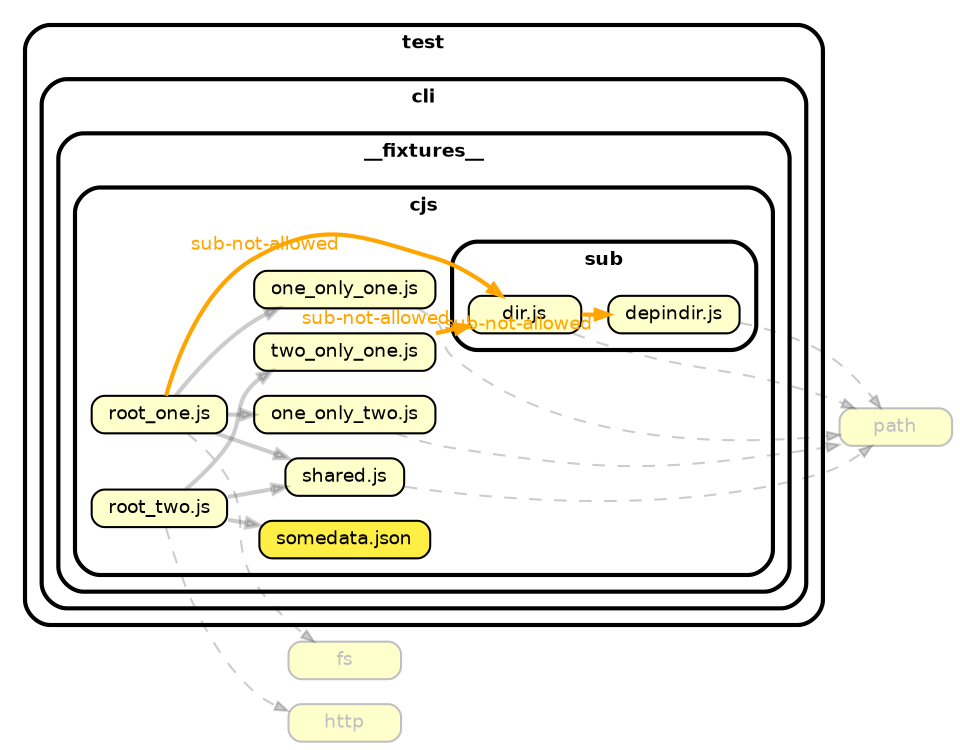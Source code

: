 strict digraph "dependency-cruiser output"{
    rankdir="LR" splines="true" overlap="false" nodesep="0.16" ranksep="0.18" fontname="Helvetica-bold" fontsize="9" style="rounded,bold,filled" fillcolor="#ffffff" compound="true"
    node [shape="box" style="rounded, filled" height="0.2" color="black" fillcolor="#ffffcc" fontcolor="black" fontname="Helvetica" fontsize="9"]
    edge [arrowhead="normal" arrowsize="0.6" penwidth="2.0" color="#00000033" fontname="Helvetica" fontsize="9"]

    "fs" [label=<fs> tooltip="fs" color="grey" fontcolor="grey"]
    "http" [label=<http> tooltip="http" color="grey" fontcolor="grey"]
    "path" [label=<path> tooltip="path" color="grey" fontcolor="grey"]
    subgraph "cluster_test" {label="test" subgraph "cluster_test/cli" {label="cli" subgraph "cluster_test/cli/__fixtures__" {label="__fixtures__" subgraph "cluster_test/cli/__fixtures__/cjs" {label="cjs" "test/cli/__fixtures__/cjs/one_only_one.js" [label=<one_only_one.js> tooltip="one_only_one.js" URL="test/cli/__fixtures__/cjs/one_only_one.js" ] } } } }
    "test/cli/__fixtures__/cjs/one_only_one.js" -> "path" [style="dashed" penwidth="1.0"]
    subgraph "cluster_test" {label="test" subgraph "cluster_test/cli" {label="cli" subgraph "cluster_test/cli/__fixtures__" {label="__fixtures__" subgraph "cluster_test/cli/__fixtures__/cjs" {label="cjs" "test/cli/__fixtures__/cjs/one_only_two.js" [label=<one_only_two.js> tooltip="one_only_two.js" URL="test/cli/__fixtures__/cjs/one_only_two.js" ] } } } }
    "test/cli/__fixtures__/cjs/one_only_two.js" -> "path" [style="dashed" penwidth="1.0"]
    subgraph "cluster_test" {label="test" subgraph "cluster_test/cli" {label="cli" subgraph "cluster_test/cli/__fixtures__" {label="__fixtures__" subgraph "cluster_test/cli/__fixtures__/cjs" {label="cjs" "test/cli/__fixtures__/cjs/root_one.js" [label=<root_one.js> tooltip="root_one.js" URL="test/cli/__fixtures__/cjs/root_one.js" ] } } } }
    "test/cli/__fixtures__/cjs/root_one.js" -> "test/cli/__fixtures__/cjs/one_only_one.js"
    "test/cli/__fixtures__/cjs/root_one.js" -> "test/cli/__fixtures__/cjs/one_only_two.js"
    "test/cli/__fixtures__/cjs/root_one.js" -> "test/cli/__fixtures__/cjs/shared.js"
    "test/cli/__fixtures__/cjs/root_one.js" -> "test/cli/__fixtures__/cjs/sub/dir.js" [xlabel="sub-not-allowed" tooltip="sub-not-allowed" fontcolor="orange" color="orange"]
    "test/cli/__fixtures__/cjs/root_one.js" -> "fs" [style="dashed" penwidth="1.0"]
    subgraph "cluster_test" {label="test" subgraph "cluster_test/cli" {label="cli" subgraph "cluster_test/cli/__fixtures__" {label="__fixtures__" subgraph "cluster_test/cli/__fixtures__/cjs" {label="cjs" "test/cli/__fixtures__/cjs/root_two.js" [label=<root_two.js> tooltip="root_two.js" URL="test/cli/__fixtures__/cjs/root_two.js" ] } } } }
    "test/cli/__fixtures__/cjs/root_two.js" -> "test/cli/__fixtures__/cjs/shared.js"
    "test/cli/__fixtures__/cjs/root_two.js" -> "test/cli/__fixtures__/cjs/somedata.json"
    "test/cli/__fixtures__/cjs/root_two.js" -> "test/cli/__fixtures__/cjs/two_only_one.js"
    "test/cli/__fixtures__/cjs/root_two.js" -> "http" [style="dashed" penwidth="1.0"]
    subgraph "cluster_test" {label="test" subgraph "cluster_test/cli" {label="cli" subgraph "cluster_test/cli/__fixtures__" {label="__fixtures__" subgraph "cluster_test/cli/__fixtures__/cjs" {label="cjs" "test/cli/__fixtures__/cjs/shared.js" [label=<shared.js> tooltip="shared.js" URL="test/cli/__fixtures__/cjs/shared.js" ] } } } }
    "test/cli/__fixtures__/cjs/shared.js" -> "path" [style="dashed" penwidth="1.0"]
    subgraph "cluster_test" {label="test" subgraph "cluster_test/cli" {label="cli" subgraph "cluster_test/cli/__fixtures__" {label="__fixtures__" subgraph "cluster_test/cli/__fixtures__/cjs" {label="cjs" "test/cli/__fixtures__/cjs/somedata.json" [label=<somedata.json> tooltip="somedata.json" URL="test/cli/__fixtures__/cjs/somedata.json" fillcolor="#ffee44"] } } } }
    subgraph "cluster_test" {label="test" subgraph "cluster_test/cli" {label="cli" subgraph "cluster_test/cli/__fixtures__" {label="__fixtures__" subgraph "cluster_test/cli/__fixtures__/cjs" {label="cjs" subgraph "cluster_test/cli/__fixtures__/cjs/sub" {label="sub" "test/cli/__fixtures__/cjs/sub/depindir.js" [label=<depindir.js> tooltip="depindir.js" URL="test/cli/__fixtures__/cjs/sub/depindir.js" ] } } } } }
    "test/cli/__fixtures__/cjs/sub/depindir.js" -> "path" [style="dashed" penwidth="1.0"]
    subgraph "cluster_test" {label="test" subgraph "cluster_test/cli" {label="cli" subgraph "cluster_test/cli/__fixtures__" {label="__fixtures__" subgraph "cluster_test/cli/__fixtures__/cjs" {label="cjs" subgraph "cluster_test/cli/__fixtures__/cjs/sub" {label="sub" "test/cli/__fixtures__/cjs/sub/dir.js" [label=<dir.js> tooltip="dir.js" URL="test/cli/__fixtures__/cjs/sub/dir.js" ] } } } } }
    "test/cli/__fixtures__/cjs/sub/dir.js" -> "test/cli/__fixtures__/cjs/sub/depindir.js" [xlabel="sub-not-allowed" tooltip="sub-not-allowed" fontcolor="orange" color="orange"]
    "test/cli/__fixtures__/cjs/sub/dir.js" -> "path" [style="dashed" penwidth="1.0"]
    subgraph "cluster_test" {label="test" subgraph "cluster_test/cli" {label="cli" subgraph "cluster_test/cli/__fixtures__" {label="__fixtures__" subgraph "cluster_test/cli/__fixtures__/cjs" {label="cjs" "test/cli/__fixtures__/cjs/two_only_one.js" [label=<two_only_one.js> tooltip="two_only_one.js" URL="test/cli/__fixtures__/cjs/two_only_one.js" ] } } } }
    "test/cli/__fixtures__/cjs/two_only_one.js" -> "test/cli/__fixtures__/cjs/sub/dir.js" [xlabel="sub-not-allowed" tooltip="sub-not-allowed" fontcolor="orange" color="orange"]
}
